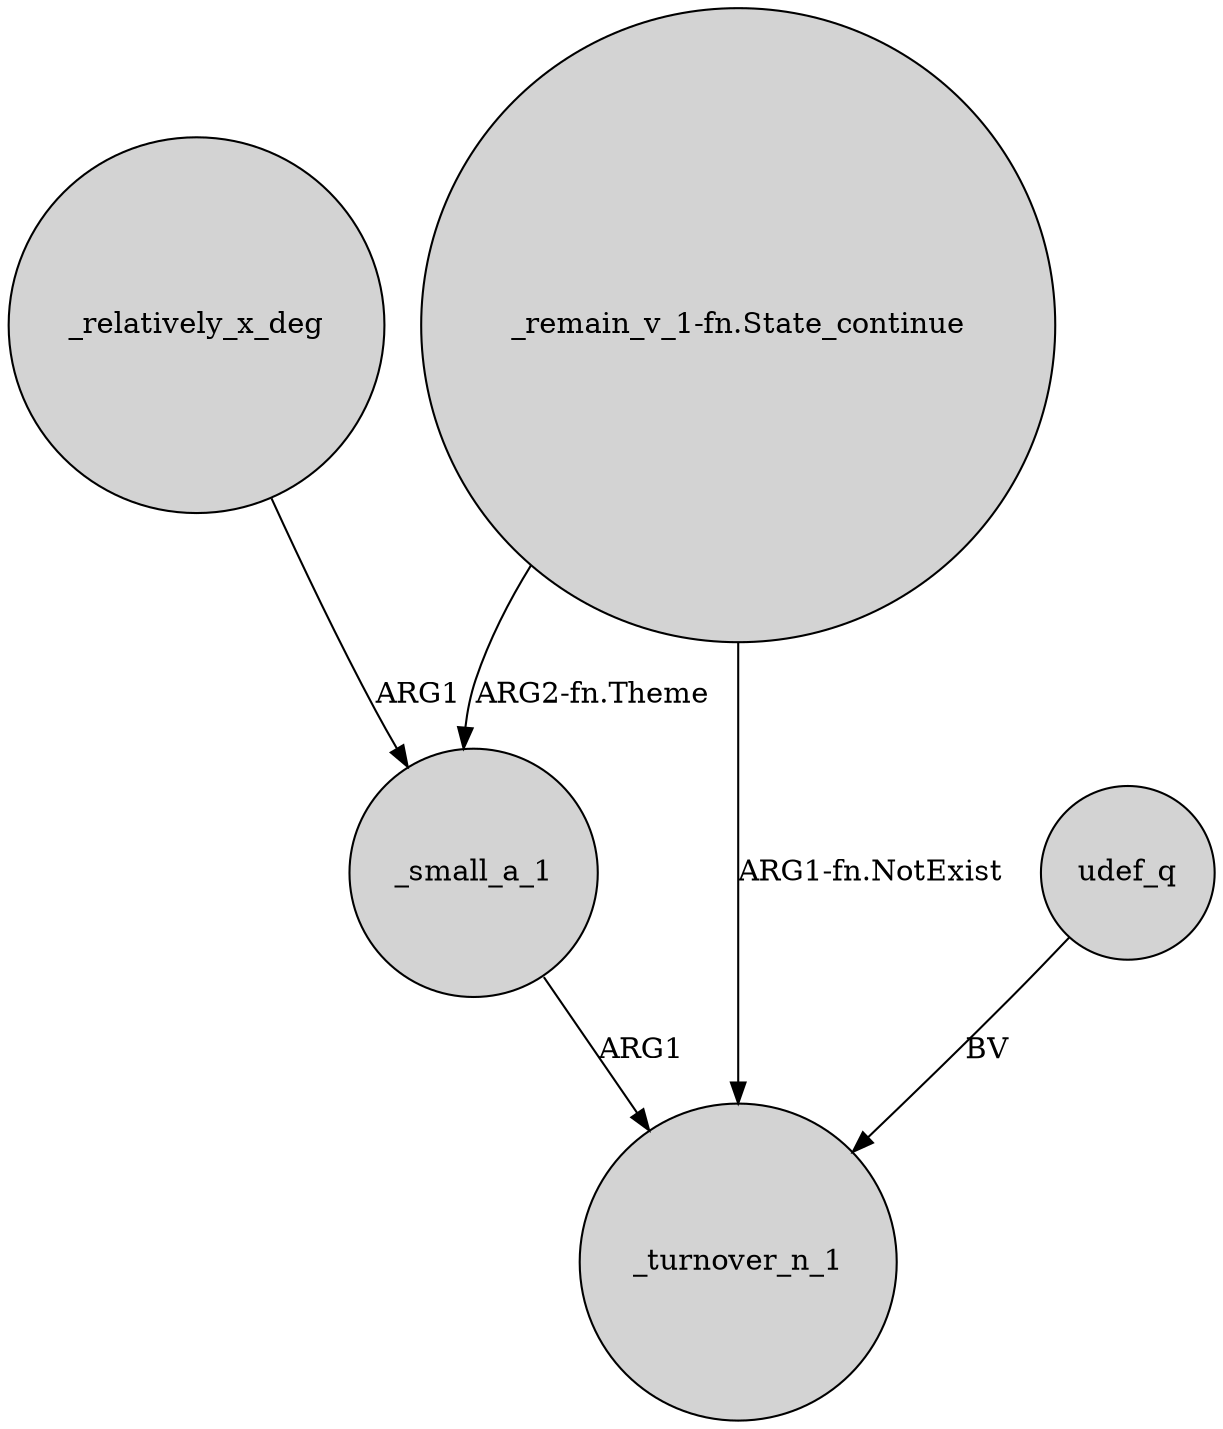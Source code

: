 digraph {
	node [shape=circle style=filled]
	_relatively_x_deg -> _small_a_1 [label=ARG1]
	"_remain_v_1-fn.State_continue" -> _small_a_1 [label="ARG2-fn.Theme"]
	udef_q -> _turnover_n_1 [label=BV]
	_small_a_1 -> _turnover_n_1 [label=ARG1]
	"_remain_v_1-fn.State_continue" -> _turnover_n_1 [label="ARG1-fn.NotExist"]
}
